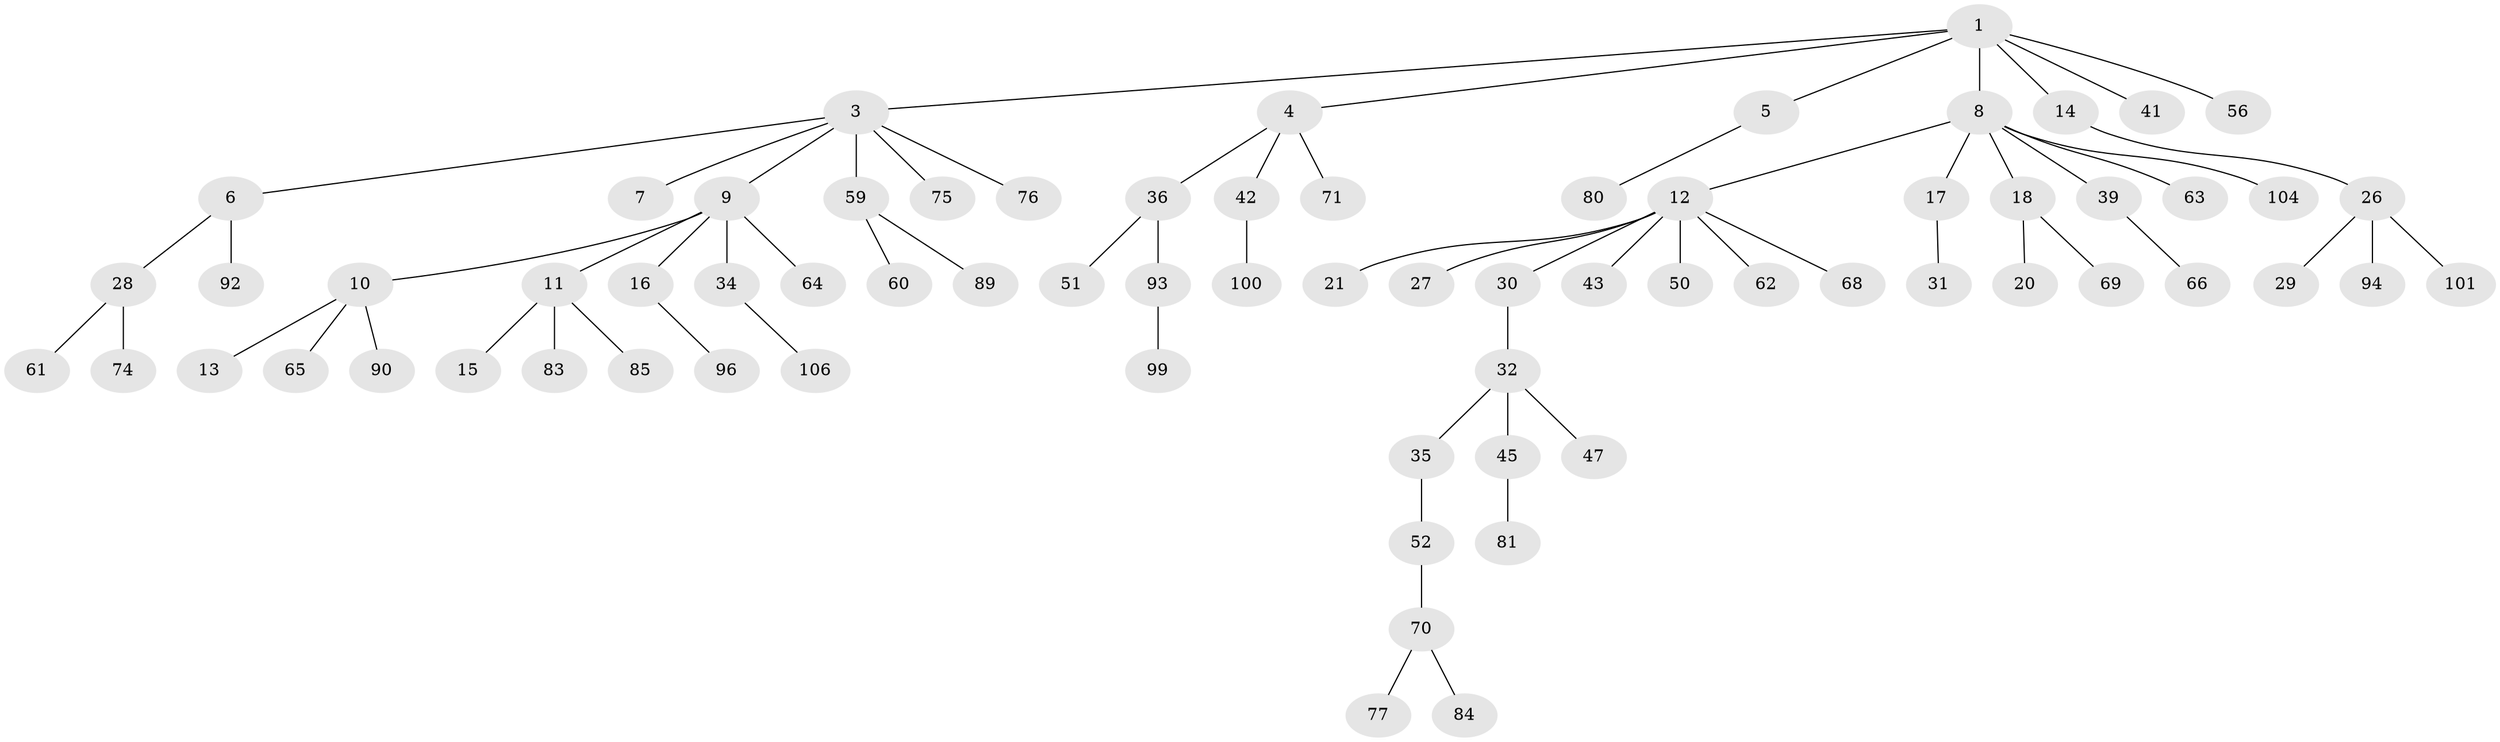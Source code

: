 // Generated by graph-tools (version 1.1) at 2025/52/02/27/25 19:52:13]
// undirected, 71 vertices, 70 edges
graph export_dot {
graph [start="1"]
  node [color=gray90,style=filled];
  1 [super="+2"];
  3 [super="+38"];
  4 [super="+22"];
  5;
  6 [super="+40"];
  7 [super="+24"];
  8 [super="+37"];
  9 [super="+33"];
  10 [super="+25"];
  11 [super="+46"];
  12 [super="+19"];
  13 [super="+72"];
  14 [super="+55"];
  15 [super="+49"];
  16 [super="+23"];
  17 [super="+48"];
  18 [super="+87"];
  20 [super="+54"];
  21 [super="+57"];
  26 [super="+95"];
  27 [super="+105"];
  28 [super="+53"];
  29 [super="+78"];
  30;
  31 [super="+86"];
  32 [super="+58"];
  34 [super="+97"];
  35 [super="+102"];
  36 [super="+44"];
  39;
  41;
  42;
  43;
  45;
  47;
  50 [super="+79"];
  51 [super="+73"];
  52;
  56 [super="+91"];
  59 [super="+82"];
  60;
  61;
  62;
  63;
  64;
  65;
  66 [super="+67"];
  68 [super="+98"];
  69;
  70;
  71;
  74;
  75;
  76;
  77;
  80 [super="+103"];
  81;
  83;
  84;
  85 [super="+88"];
  89;
  90;
  92;
  93;
  94 [super="+107"];
  96;
  99 [super="+108"];
  100;
  101;
  104;
  106;
  1 -- 3;
  1 -- 4;
  1 -- 5;
  1 -- 14;
  1 -- 41;
  1 -- 56;
  1 -- 8;
  3 -- 6;
  3 -- 7;
  3 -- 9;
  3 -- 59;
  3 -- 75;
  3 -- 76;
  4 -- 42;
  4 -- 36;
  4 -- 71;
  5 -- 80;
  6 -- 28;
  6 -- 92;
  8 -- 12;
  8 -- 17;
  8 -- 18;
  8 -- 39;
  8 -- 63;
  8 -- 104;
  9 -- 10;
  9 -- 11;
  9 -- 16;
  9 -- 64;
  9 -- 34;
  10 -- 13;
  10 -- 90;
  10 -- 65;
  11 -- 15;
  11 -- 83;
  11 -- 85;
  12 -- 50;
  12 -- 62;
  12 -- 68;
  12 -- 21;
  12 -- 27;
  12 -- 43;
  12 -- 30;
  14 -- 26;
  16 -- 96;
  17 -- 31;
  18 -- 20;
  18 -- 69;
  26 -- 29;
  26 -- 94;
  26 -- 101;
  28 -- 61;
  28 -- 74;
  30 -- 32;
  32 -- 35;
  32 -- 45;
  32 -- 47;
  34 -- 106;
  35 -- 52;
  36 -- 51;
  36 -- 93;
  39 -- 66;
  42 -- 100;
  45 -- 81;
  52 -- 70;
  59 -- 60;
  59 -- 89;
  70 -- 77;
  70 -- 84;
  93 -- 99;
}
